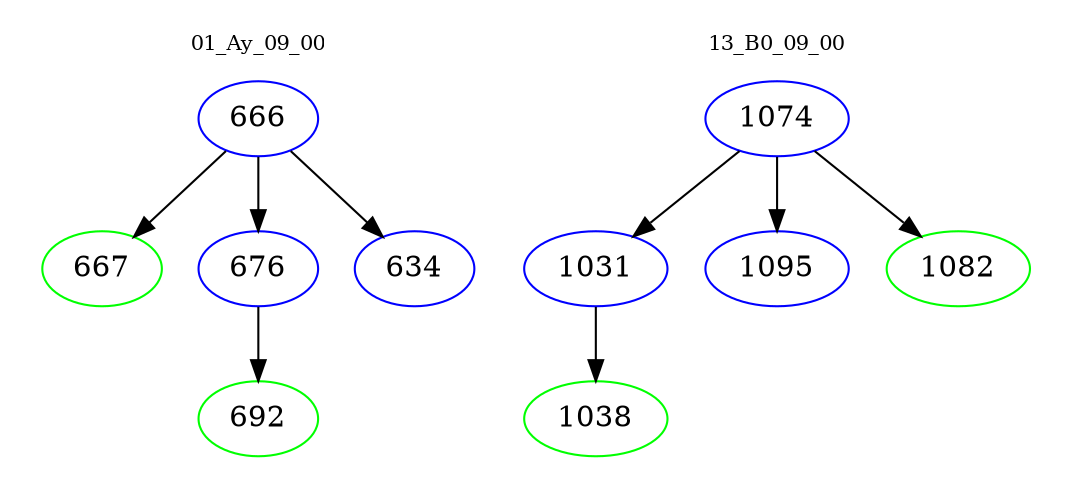 digraph{
subgraph cluster_0 {
color = white
label = "01_Ay_09_00";
fontsize=10;
T0_666 [label="666", color="blue"]
T0_666 -> T0_667 [color="black"]
T0_667 [label="667", color="green"]
T0_666 -> T0_676 [color="black"]
T0_676 [label="676", color="blue"]
T0_676 -> T0_692 [color="black"]
T0_692 [label="692", color="green"]
T0_666 -> T0_634 [color="black"]
T0_634 [label="634", color="blue"]
}
subgraph cluster_1 {
color = white
label = "13_B0_09_00";
fontsize=10;
T1_1074 [label="1074", color="blue"]
T1_1074 -> T1_1031 [color="black"]
T1_1031 [label="1031", color="blue"]
T1_1031 -> T1_1038 [color="black"]
T1_1038 [label="1038", color="green"]
T1_1074 -> T1_1095 [color="black"]
T1_1095 [label="1095", color="blue"]
T1_1074 -> T1_1082 [color="black"]
T1_1082 [label="1082", color="green"]
}
}
